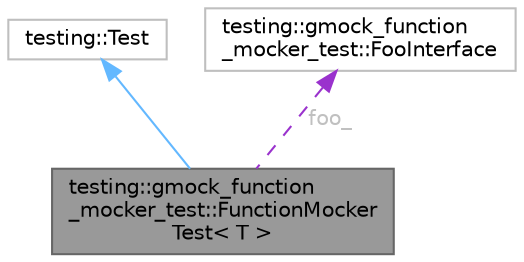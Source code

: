 digraph "testing::gmock_function_mocker_test::FunctionMockerTest&lt; T &gt;"
{
 // LATEX_PDF_SIZE
  bgcolor="transparent";
  edge [fontname=Helvetica,fontsize=10,labelfontname=Helvetica,labelfontsize=10];
  node [fontname=Helvetica,fontsize=10,shape=box,height=0.2,width=0.4];
  Node1 [id="Node000001",label="testing::gmock_function\l_mocker_test::FunctionMocker\lTest\< T \>",height=0.2,width=0.4,color="gray40", fillcolor="grey60", style="filled", fontcolor="black",tooltip=" "];
  Node2 -> Node1 [id="edge3_Node000001_Node000002",dir="back",color="steelblue1",style="solid",tooltip=" "];
  Node2 [id="Node000002",label="testing::Test",height=0.2,width=0.4,color="grey75", fillcolor="white", style="filled",URL="$classtesting_1_1_test.html",tooltip=" "];
  Node3 -> Node1 [id="edge4_Node000001_Node000003",dir="back",color="darkorchid3",style="dashed",tooltip=" ",label=" foo_",fontcolor="grey" ];
  Node3 [id="Node000003",label="testing::gmock_function\l_mocker_test::FooInterface",height=0.2,width=0.4,color="grey75", fillcolor="white", style="filled",URL="$classtesting_1_1gmock__function__mocker__test_1_1_foo_interface.html",tooltip=" "];
}
